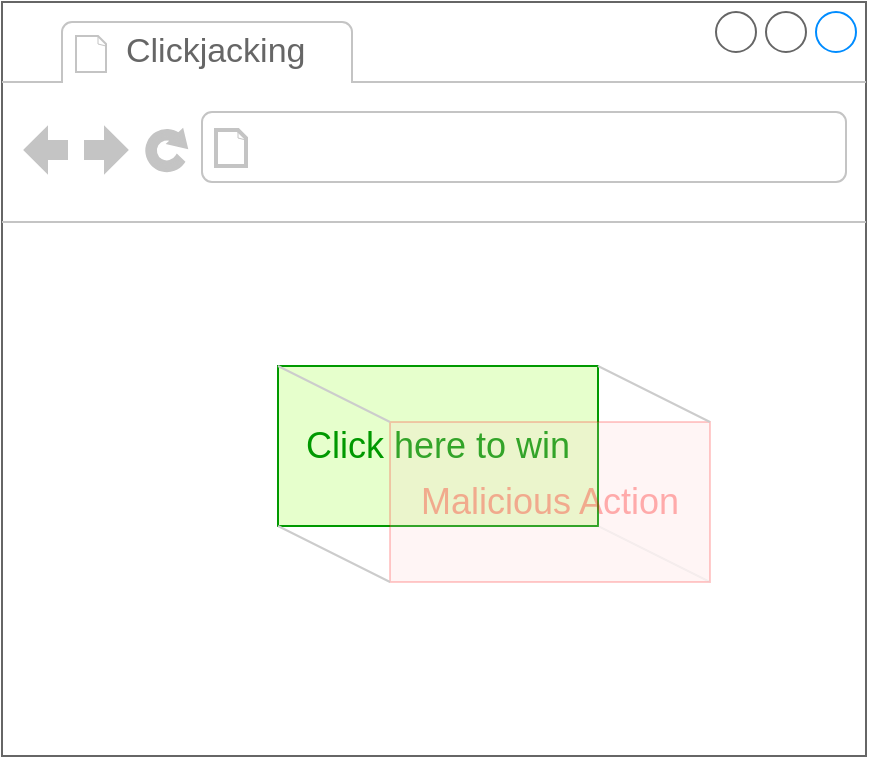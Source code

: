 <mxfile version="21.7.5" type="device">
  <diagram name="Strona-1" id="UvyShZn9PSrIbfcUuBwQ">
    <mxGraphModel dx="987" dy="819" grid="0" gridSize="10" guides="1" tooltips="1" connect="1" arrows="1" fold="1" page="1" pageScale="1" pageWidth="827" pageHeight="1169" math="0" shadow="0">
      <root>
        <mxCell id="0" />
        <mxCell id="1" parent="0" />
        <mxCell id="8zPXi7cDP1dJKs5x9NC4-1" value="" style="strokeWidth=1;shadow=0;dashed=0;align=center;html=1;shape=mxgraph.mockup.containers.browserWindow;rSize=0;strokeColor=#666666;strokeColor2=#008cff;strokeColor3=#c4c4c4;mainText=,;recursiveResize=0;fillColor=none;textOpacity=60;" vertex="1" parent="1">
          <mxGeometry x="77" y="377" width="432" height="377" as="geometry" />
        </mxCell>
        <mxCell id="8zPXi7cDP1dJKs5x9NC4-2" value="Clickjacking" style="strokeWidth=1;shadow=0;dashed=0;align=center;html=1;shape=mxgraph.mockup.containers.anchor;fontSize=17;fontColor=#666666;align=left;whiteSpace=wrap;" vertex="1" parent="8zPXi7cDP1dJKs5x9NC4-1">
          <mxGeometry x="60" y="12" width="110" height="26" as="geometry" />
        </mxCell>
        <mxCell id="8zPXi7cDP1dJKs5x9NC4-3" value="" style="strokeWidth=1;shadow=0;dashed=0;align=center;html=1;shape=mxgraph.mockup.containers.anchor;rSize=0;fontSize=17;fontColor=#666666;align=left;" vertex="1" parent="8zPXi7cDP1dJKs5x9NC4-1">
          <mxGeometry x="130" y="60" width="250" height="26" as="geometry" />
        </mxCell>
        <mxCell id="8zPXi7cDP1dJKs5x9NC4-4" value="&lt;font color=&quot;#009900&quot; style=&quot;font-size: 18px;&quot;&gt;Click here to win&lt;/font&gt;" style="rounded=0;whiteSpace=wrap;html=1;strokeWidth=1;strokeColor=#009900;fillColor=#E6FFCC;fontColor=#333333;" vertex="1" parent="8zPXi7cDP1dJKs5x9NC4-1">
          <mxGeometry x="138" y="182" width="160" height="80" as="geometry" />
        </mxCell>
        <mxCell id="8zPXi7cDP1dJKs5x9NC4-5" value="&lt;p style=&quot;line-height: 100%;&quot;&gt;&lt;font style=&quot;font-size: 18px;&quot; color=&quot;#ff0000&quot;&gt;Malicious Action&lt;/font&gt;&lt;/p&gt;" style="rounded=0;whiteSpace=wrap;html=1;strokeWidth=1;textOpacity=30;fontColor=#333333;strokeColor=#FF0000;fillColor=#FFCCCC;opacity=20;" vertex="1" parent="8zPXi7cDP1dJKs5x9NC4-1">
          <mxGeometry x="194" y="210" width="160" height="80" as="geometry" />
        </mxCell>
        <mxCell id="8zPXi7cDP1dJKs5x9NC4-15" value="" style="endArrow=none;html=1;rounded=0;entryX=1;entryY=0;entryDx=0;entryDy=0;exitX=1;exitY=0;exitDx=0;exitDy=0;fillColor=#f5f5f5;strokeColor=#CCCCCC;" edge="1" parent="8zPXi7cDP1dJKs5x9NC4-1" source="8zPXi7cDP1dJKs5x9NC4-4" target="8zPXi7cDP1dJKs5x9NC4-5">
          <mxGeometry width="50" height="50" relative="1" as="geometry">
            <mxPoint x="185" y="264" as="sourcePoint" />
            <mxPoint x="235" y="214" as="targetPoint" />
          </mxGeometry>
        </mxCell>
        <mxCell id="8zPXi7cDP1dJKs5x9NC4-16" value="" style="endArrow=none;html=1;rounded=0;entryX=0;entryY=0;entryDx=0;entryDy=0;exitX=1;exitY=0;exitDx=0;exitDy=0;fillColor=#f5f5f5;strokeColor=#CCCCCC;" edge="1" parent="8zPXi7cDP1dJKs5x9NC4-1" target="8zPXi7cDP1dJKs5x9NC4-5">
          <mxGeometry width="50" height="50" relative="1" as="geometry">
            <mxPoint x="138" y="182" as="sourcePoint" />
            <mxPoint x="192" y="208" as="targetPoint" />
          </mxGeometry>
        </mxCell>
        <mxCell id="8zPXi7cDP1dJKs5x9NC4-17" value="" style="endArrow=none;html=1;rounded=0;entryX=0;entryY=1;entryDx=0;entryDy=0;exitX=0;exitY=1;exitDx=0;exitDy=0;fillColor=#f5f5f5;strokeColor=#CCCCCC;" edge="1" parent="8zPXi7cDP1dJKs5x9NC4-1" source="8zPXi7cDP1dJKs5x9NC4-4" target="8zPXi7cDP1dJKs5x9NC4-5">
          <mxGeometry width="50" height="50" relative="1" as="geometry">
            <mxPoint x="138" y="262" as="sourcePoint" />
            <mxPoint x="192" y="288" as="targetPoint" />
          </mxGeometry>
        </mxCell>
        <mxCell id="8zPXi7cDP1dJKs5x9NC4-18" value="" style="endArrow=none;html=1;rounded=0;entryX=1;entryY=1;entryDx=0;entryDy=0;exitX=0;exitY=1;exitDx=0;exitDy=0;fillColor=#f5f5f5;strokeColor=#CCCCCC;opacity=20;" edge="1" parent="8zPXi7cDP1dJKs5x9NC4-1" target="8zPXi7cDP1dJKs5x9NC4-5">
          <mxGeometry width="50" height="50" relative="1" as="geometry">
            <mxPoint x="298" y="262" as="sourcePoint" />
            <mxPoint x="352" y="288" as="targetPoint" />
          </mxGeometry>
        </mxCell>
      </root>
    </mxGraphModel>
  </diagram>
</mxfile>
